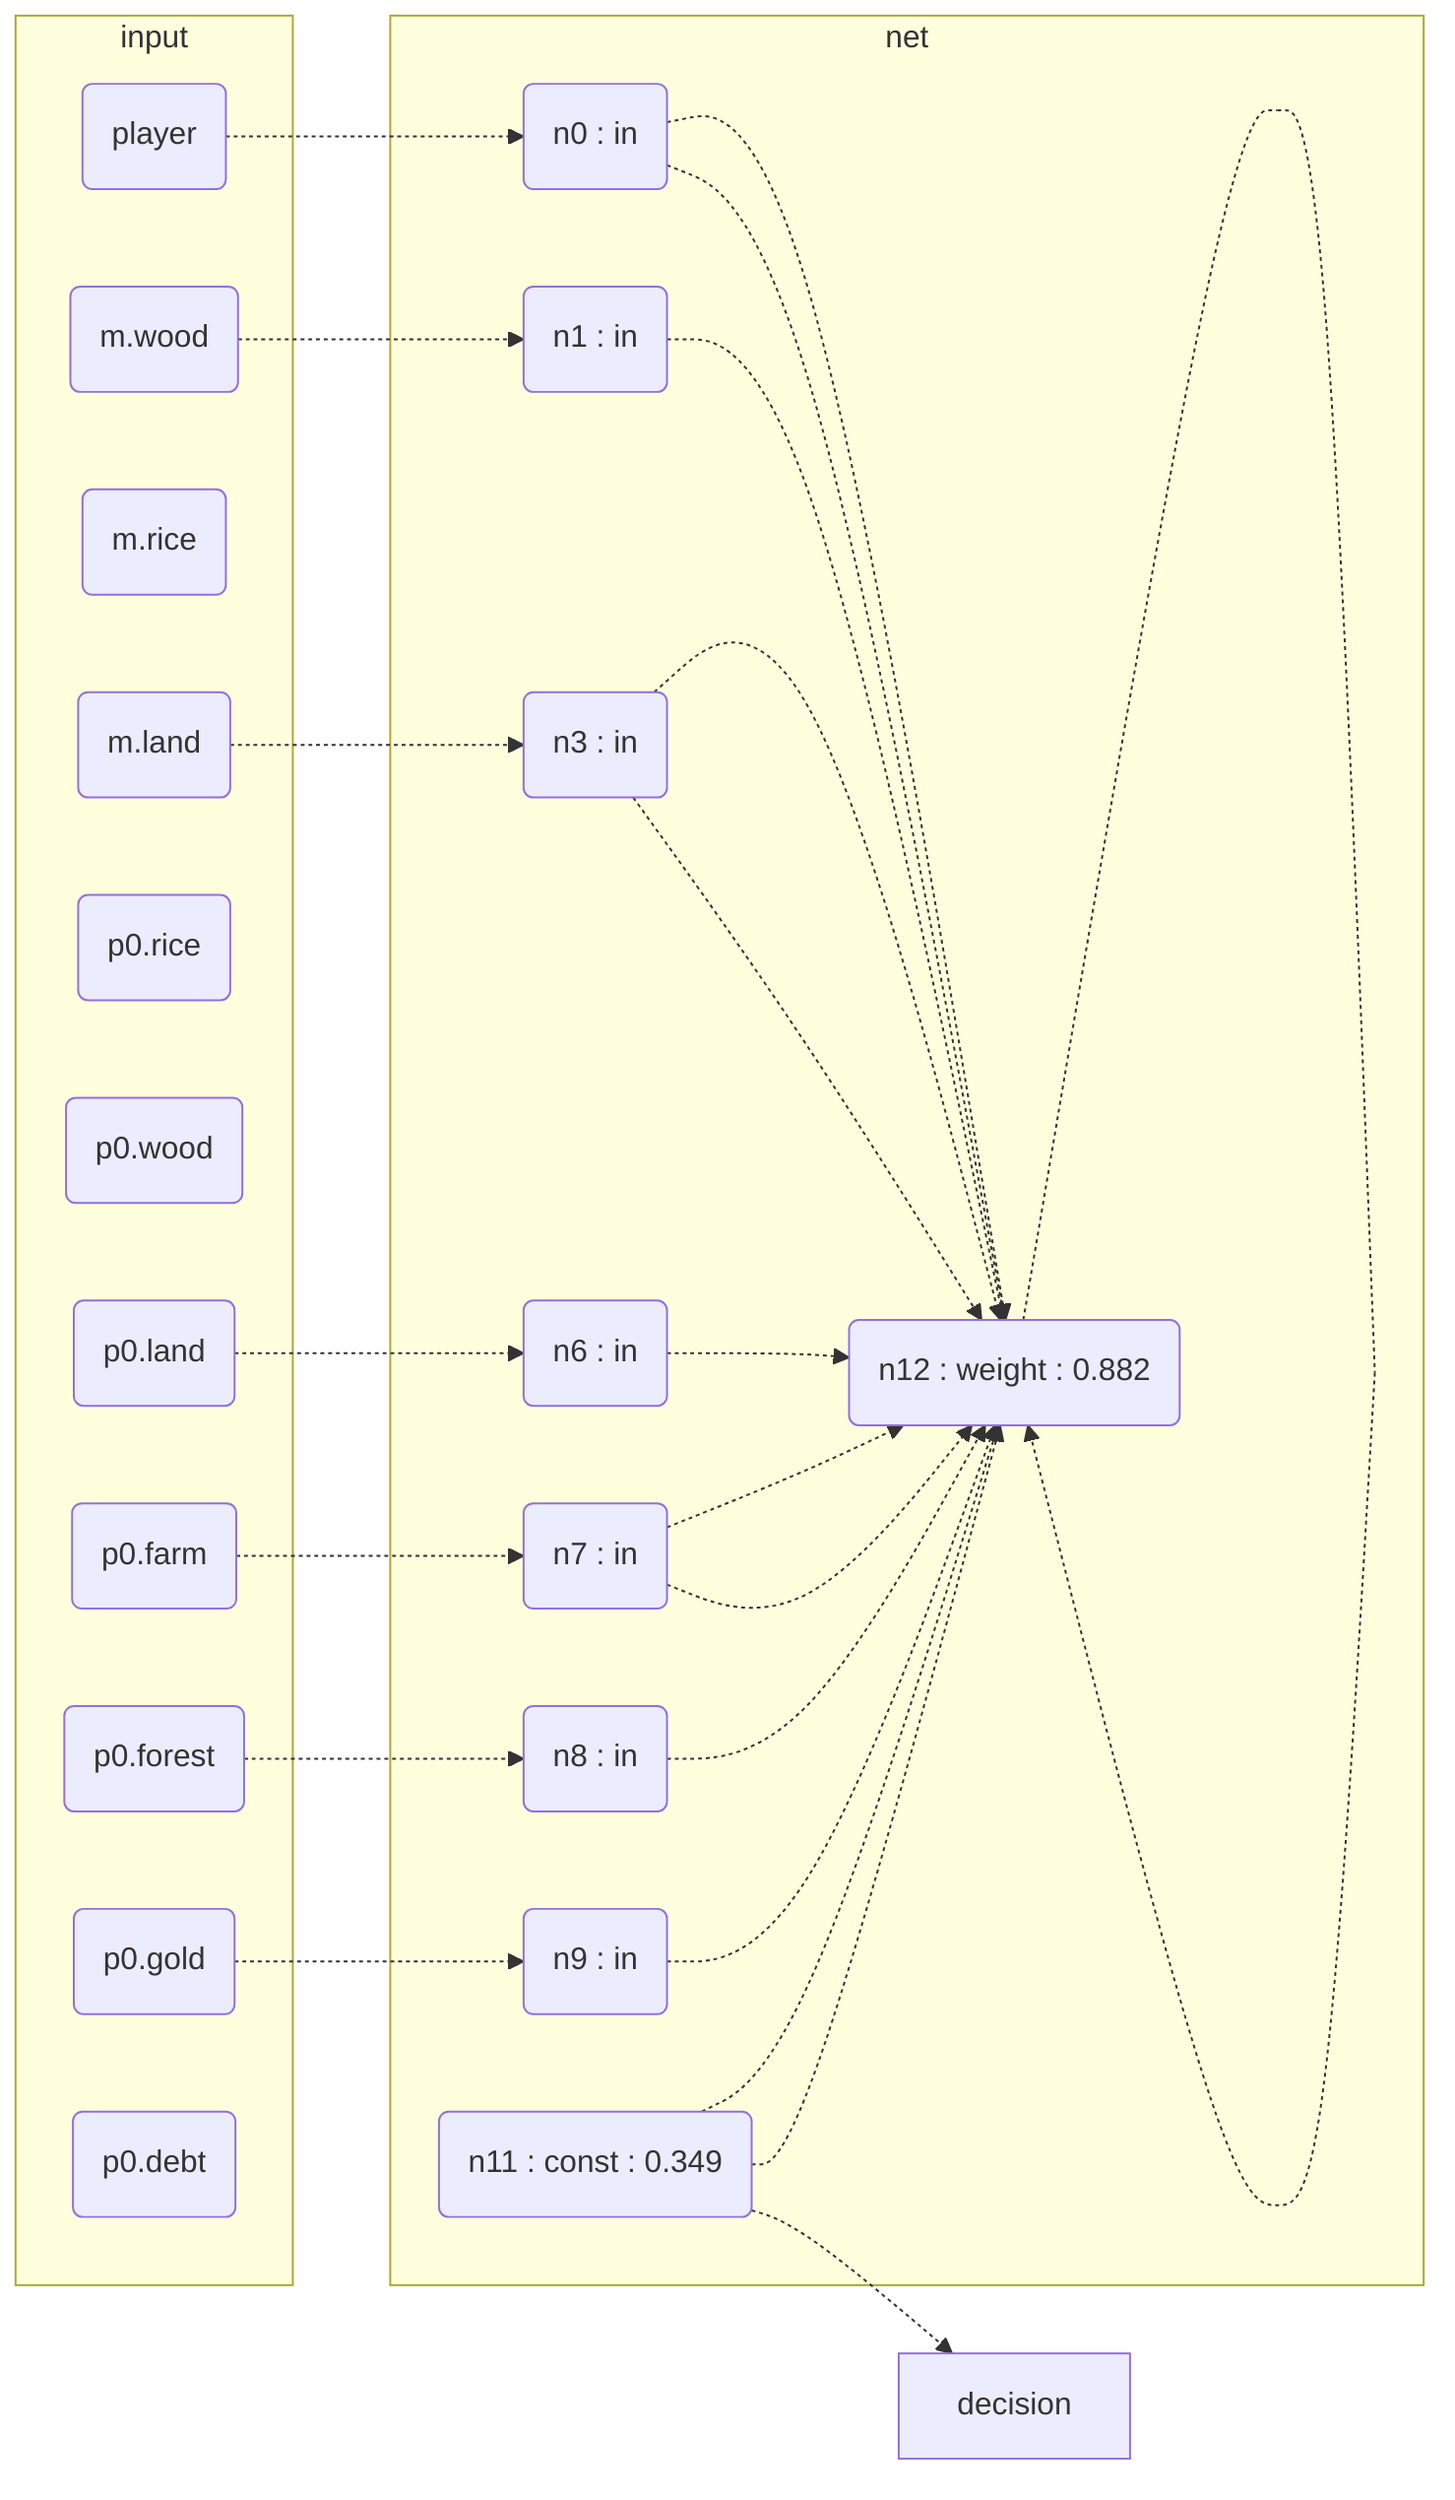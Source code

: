 flowchart LR
subgraph input
i0(player)
i1(m.wood)
i2(m.rice)
i3(m.land)
i4(p0.rice)
i5(p0.wood)
i6(p0.land)
i7(p0.farm)
i8(p0.forest)
i9(p0.gold)
i10(p0.debt)
end
subgraph net
i0 -.-> n0 
n0(n0 : in)
i1 -.-> n1 
n1(n1 : in)
i3 -.-> n3 
n3(n3 : in)
i6 -.-> n6 
n6(n6 : in)
i7 -.-> n7 
n7(n7 : in)
i8 -.-> n8 
n8(n8 : in)
i9 -.-> n9 
n9(n9 : in)
n11(n11 : const : 0.349)
n9 -.-> n12 
n7 -.-> n12 
n0 -.-> n12 
n11 -.-> n12 
n3 -.-> n12 
n1 -.-> n12 
n0 -.-> n12 
n6 -.-> n12 
n3 -.-> n12 
n7 -.-> n12 
n8 -.-> n12 
n12 -.-> n12 
n11 -.-> n12 
n12(n12 : weight : 0.882)
end
n11 -.-> decision